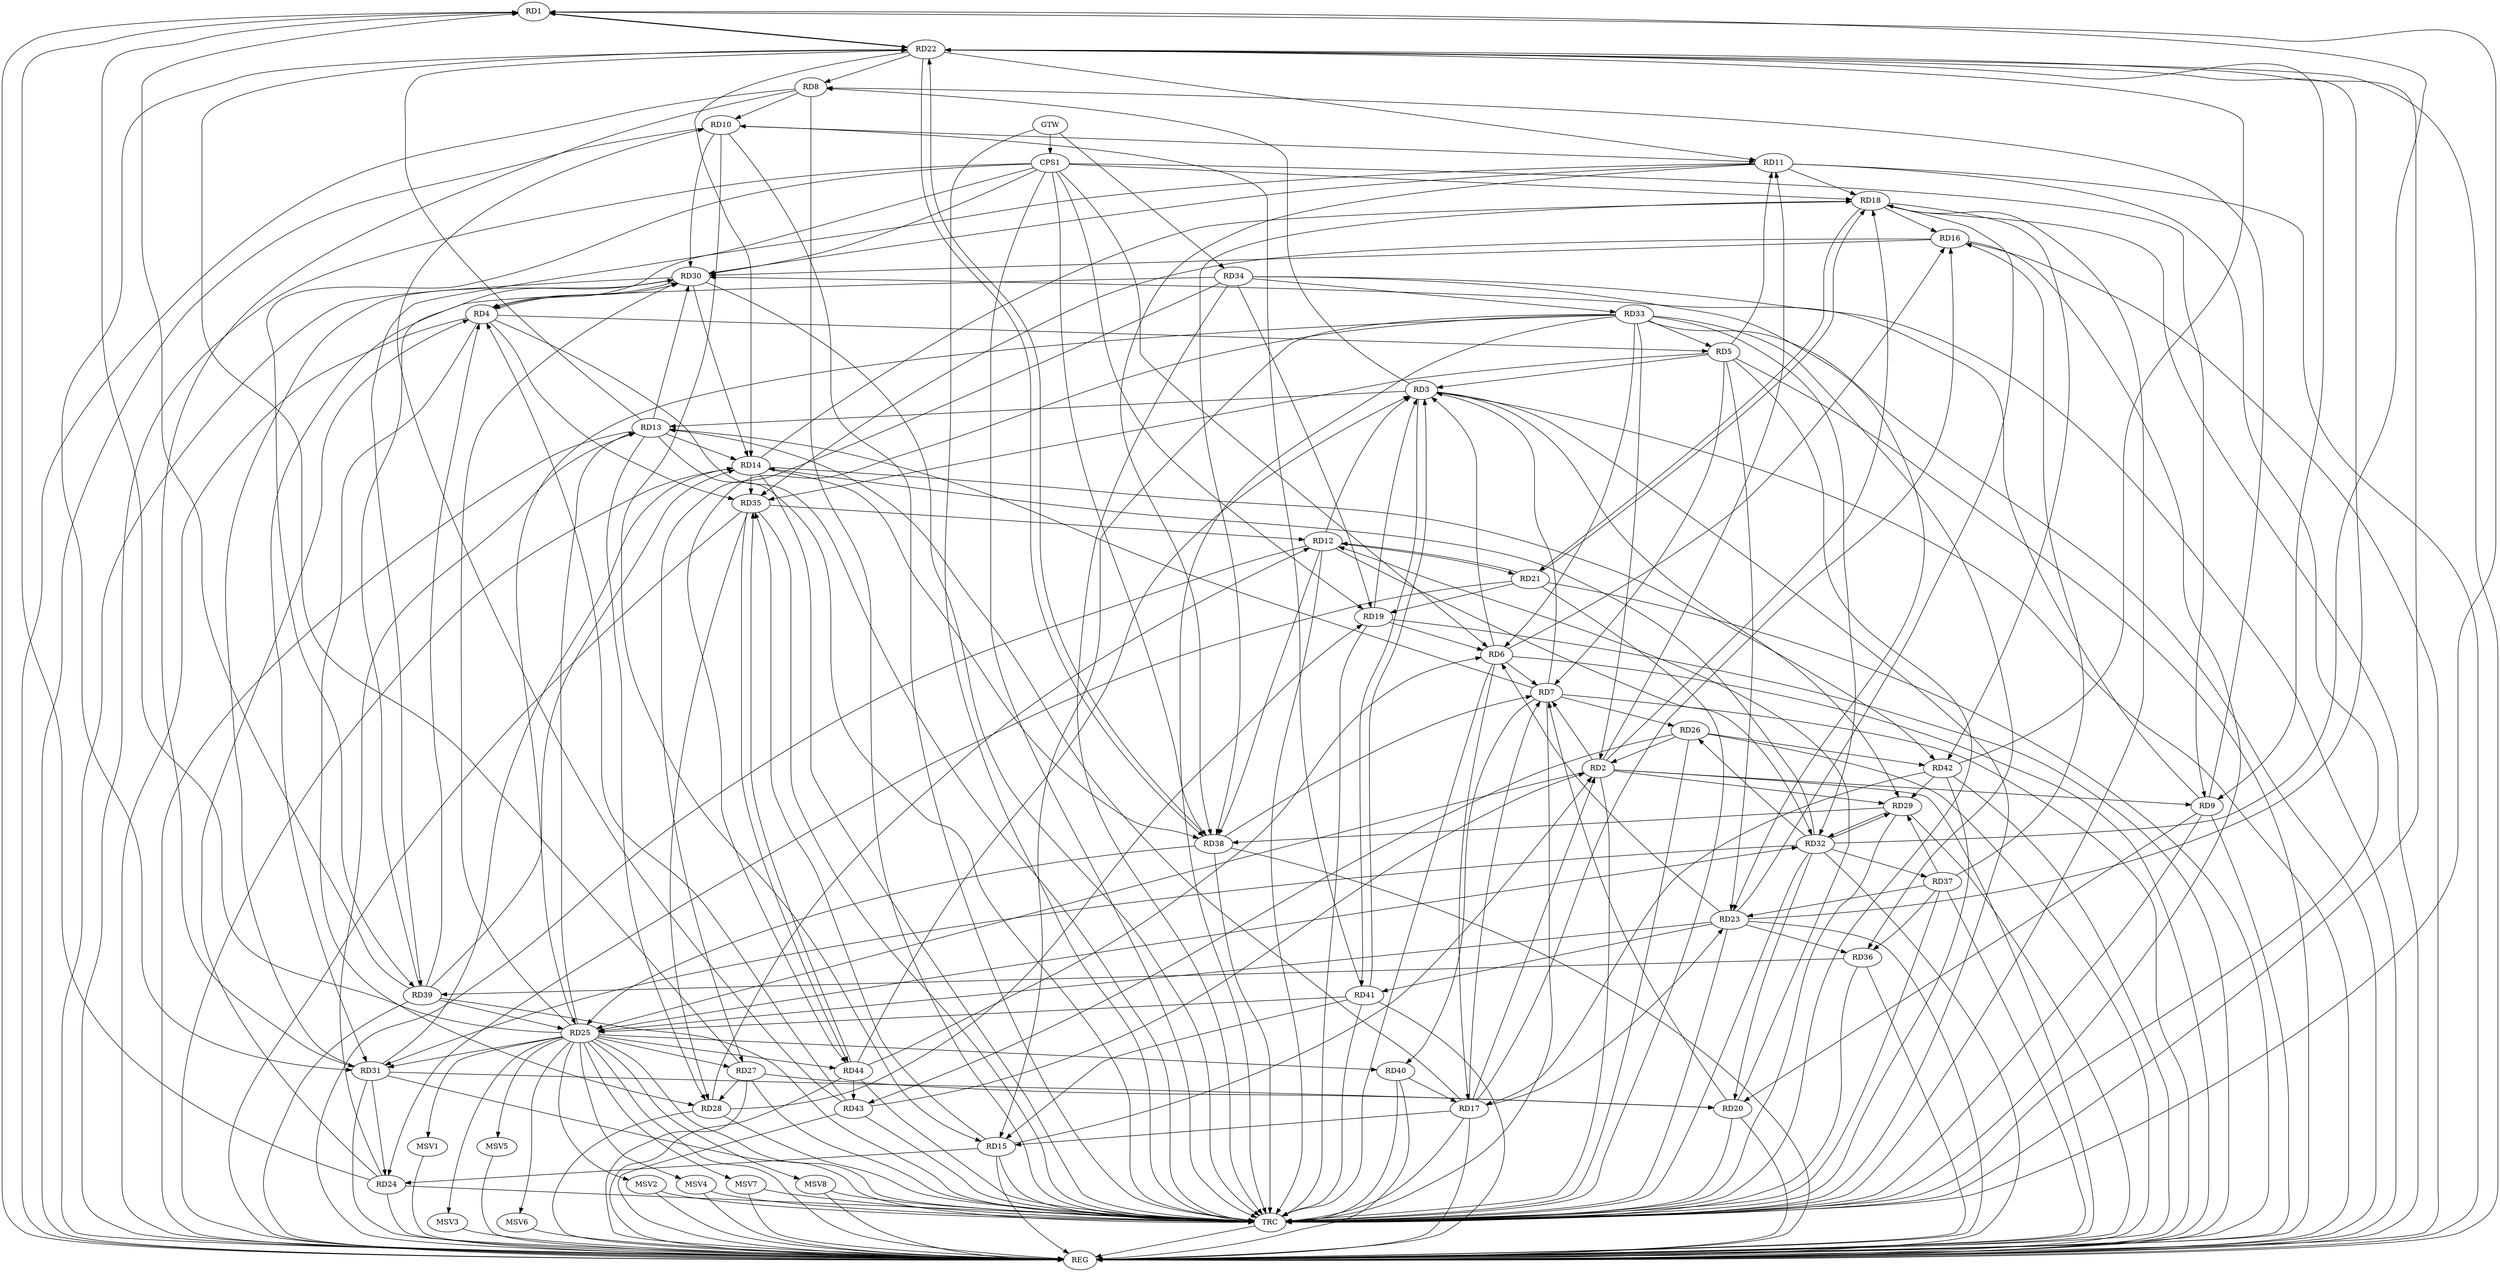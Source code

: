 strict digraph G {
  RD1 [ label="RD1" ];
  RD2 [ label="RD2" ];
  RD3 [ label="RD3" ];
  RD4 [ label="RD4" ];
  RD5 [ label="RD5" ];
  RD6 [ label="RD6" ];
  RD7 [ label="RD7" ];
  RD8 [ label="RD8" ];
  RD9 [ label="RD9" ];
  RD10 [ label="RD10" ];
  RD11 [ label="RD11" ];
  RD12 [ label="RD12" ];
  RD13 [ label="RD13" ];
  RD14 [ label="RD14" ];
  RD15 [ label="RD15" ];
  RD16 [ label="RD16" ];
  RD17 [ label="RD17" ];
  RD18 [ label="RD18" ];
  RD19 [ label="RD19" ];
  RD20 [ label="RD20" ];
  RD21 [ label="RD21" ];
  RD22 [ label="RD22" ];
  RD23 [ label="RD23" ];
  RD24 [ label="RD24" ];
  RD25 [ label="RD25" ];
  RD26 [ label="RD26" ];
  RD27 [ label="RD27" ];
  RD28 [ label="RD28" ];
  RD29 [ label="RD29" ];
  RD30 [ label="RD30" ];
  RD31 [ label="RD31" ];
  RD32 [ label="RD32" ];
  RD33 [ label="RD33" ];
  RD34 [ label="RD34" ];
  RD35 [ label="RD35" ];
  RD36 [ label="RD36" ];
  RD37 [ label="RD37" ];
  RD38 [ label="RD38" ];
  RD39 [ label="RD39" ];
  RD40 [ label="RD40" ];
  RD41 [ label="RD41" ];
  RD42 [ label="RD42" ];
  RD43 [ label="RD43" ];
  RD44 [ label="RD44" ];
  CPS1 [ label="CPS1" ];
  GTW [ label="GTW" ];
  REG [ label="REG" ];
  TRC [ label="TRC" ];
  MSV1 [ label="MSV1" ];
  MSV2 [ label="MSV2" ];
  MSV3 [ label="MSV3" ];
  MSV4 [ label="MSV4" ];
  MSV5 [ label="MSV5" ];
  MSV6 [ label="MSV6" ];
  MSV7 [ label="MSV7" ];
  MSV8 [ label="MSV8" ];
  RD1 -> RD22;
  RD22 -> RD1;
  RD24 -> RD1;
  RD25 -> RD1;
  RD32 -> RD1;
  RD39 -> RD1;
  RD2 -> RD7;
  RD2 -> RD9;
  RD2 -> RD11;
  RD15 -> RD2;
  RD17 -> RD2;
  RD2 -> RD18;
  RD2 -> RD25;
  RD26 -> RD2;
  RD2 -> RD29;
  RD33 -> RD2;
  RD43 -> RD2;
  RD5 -> RD3;
  RD6 -> RD3;
  RD7 -> RD3;
  RD3 -> RD8;
  RD12 -> RD3;
  RD3 -> RD13;
  RD19 -> RD3;
  RD3 -> RD29;
  RD3 -> RD41;
  RD41 -> RD3;
  RD44 -> RD3;
  RD4 -> RD5;
  RD24 -> RD4;
  RD4 -> RD28;
  RD4 -> RD30;
  RD30 -> RD4;
  RD4 -> RD35;
  RD39 -> RD4;
  RD43 -> RD4;
  RD5 -> RD7;
  RD5 -> RD11;
  RD5 -> RD23;
  RD33 -> RD5;
  RD5 -> RD35;
  RD6 -> RD7;
  RD6 -> RD16;
  RD6 -> RD17;
  RD19 -> RD6;
  RD23 -> RD6;
  RD33 -> RD6;
  RD44 -> RD6;
  RD7 -> RD13;
  RD17 -> RD7;
  RD20 -> RD7;
  RD7 -> RD26;
  RD38 -> RD7;
  RD7 -> RD40;
  RD9 -> RD8;
  RD8 -> RD10;
  RD22 -> RD8;
  RD8 -> RD31;
  RD9 -> RD20;
  RD22 -> RD9;
  RD9 -> RD30;
  RD10 -> RD11;
  RD10 -> RD15;
  RD10 -> RD30;
  RD41 -> RD10;
  RD43 -> RD10;
  RD11 -> RD18;
  RD22 -> RD11;
  RD11 -> RD30;
  RD11 -> RD38;
  RD11 -> RD39;
  RD20 -> RD12;
  RD12 -> RD21;
  RD21 -> RD12;
  RD28 -> RD12;
  RD12 -> RD32;
  RD35 -> RD12;
  RD12 -> RD38;
  RD13 -> RD14;
  RD17 -> RD13;
  RD13 -> RD22;
  RD24 -> RD13;
  RD25 -> RD13;
  RD13 -> RD28;
  RD13 -> RD30;
  RD14 -> RD18;
  RD22 -> RD14;
  RD30 -> RD14;
  RD31 -> RD14;
  RD32 -> RD14;
  RD14 -> RD35;
  RD14 -> RD38;
  RD39 -> RD14;
  RD14 -> RD42;
  RD17 -> RD15;
  RD15 -> RD24;
  RD33 -> RD15;
  RD15 -> RD35;
  RD41 -> RD15;
  RD17 -> RD16;
  RD18 -> RD16;
  RD16 -> RD30;
  RD16 -> RD35;
  RD37 -> RD16;
  RD17 -> RD23;
  RD40 -> RD17;
  RD42 -> RD17;
  RD18 -> RD21;
  RD21 -> RD18;
  RD23 -> RD18;
  RD18 -> RD38;
  RD18 -> RD42;
  RD21 -> RD19;
  RD28 -> RD19;
  RD34 -> RD19;
  RD27 -> RD20;
  RD31 -> RD20;
  RD32 -> RD20;
  RD21 -> RD24;
  RD23 -> RD22;
  RD27 -> RD22;
  RD22 -> RD31;
  RD22 -> RD38;
  RD38 -> RD22;
  RD42 -> RD22;
  RD23 -> RD25;
  RD34 -> RD23;
  RD23 -> RD36;
  RD37 -> RD23;
  RD23 -> RD41;
  RD31 -> RD24;
  RD25 -> RD27;
  RD25 -> RD30;
  RD25 -> RD31;
  RD25 -> RD32;
  RD33 -> RD25;
  RD38 -> RD25;
  RD39 -> RD25;
  RD25 -> RD40;
  RD41 -> RD25;
  RD25 -> RD44;
  RD32 -> RD26;
  RD26 -> RD42;
  RD26 -> RD43;
  RD27 -> RD28;
  RD34 -> RD27;
  RD35 -> RD28;
  RD29 -> RD32;
  RD32 -> RD29;
  RD37 -> RD29;
  RD29 -> RD38;
  RD42 -> RD29;
  RD31 -> RD30;
  RD39 -> RD30;
  RD32 -> RD31;
  RD34 -> RD31;
  RD33 -> RD32;
  RD32 -> RD37;
  RD34 -> RD33;
  RD33 -> RD36;
  RD33 -> RD44;
  RD35 -> RD44;
  RD44 -> RD35;
  RD37 -> RD36;
  RD36 -> RD39;
  RD44 -> RD43;
  CPS1 -> RD4;
  CPS1 -> RD38;
  CPS1 -> RD39;
  CPS1 -> RD30;
  CPS1 -> RD9;
  CPS1 -> RD6;
  CPS1 -> RD19;
  CPS1 -> RD18;
  GTW -> RD34;
  GTW -> CPS1;
  RD1 -> REG;
  RD2 -> REG;
  RD3 -> REG;
  RD4 -> REG;
  RD5 -> REG;
  RD6 -> REG;
  RD7 -> REG;
  RD8 -> REG;
  RD9 -> REG;
  RD10 -> REG;
  RD11 -> REG;
  RD12 -> REG;
  RD13 -> REG;
  RD14 -> REG;
  RD15 -> REG;
  RD16 -> REG;
  RD17 -> REG;
  RD18 -> REG;
  RD19 -> REG;
  RD20 -> REG;
  RD21 -> REG;
  RD22 -> REG;
  RD23 -> REG;
  RD24 -> REG;
  RD25 -> REG;
  RD26 -> REG;
  RD27 -> REG;
  RD28 -> REG;
  RD29 -> REG;
  RD30 -> REG;
  RD31 -> REG;
  RD32 -> REG;
  RD33 -> REG;
  RD34 -> REG;
  RD35 -> REG;
  RD36 -> REG;
  RD37 -> REG;
  RD38 -> REG;
  RD39 -> REG;
  RD40 -> REG;
  RD41 -> REG;
  RD42 -> REG;
  RD43 -> REG;
  RD44 -> REG;
  CPS1 -> REG;
  RD1 -> TRC;
  RD2 -> TRC;
  RD3 -> TRC;
  RD4 -> TRC;
  RD5 -> TRC;
  RD6 -> TRC;
  RD7 -> TRC;
  RD8 -> TRC;
  RD9 -> TRC;
  RD10 -> TRC;
  RD11 -> TRC;
  RD12 -> TRC;
  RD13 -> TRC;
  RD14 -> TRC;
  RD15 -> TRC;
  RD16 -> TRC;
  RD17 -> TRC;
  RD18 -> TRC;
  RD19 -> TRC;
  RD20 -> TRC;
  RD21 -> TRC;
  RD22 -> TRC;
  RD23 -> TRC;
  RD24 -> TRC;
  RD25 -> TRC;
  RD26 -> TRC;
  RD27 -> TRC;
  RD28 -> TRC;
  RD29 -> TRC;
  RD30 -> TRC;
  RD31 -> TRC;
  RD32 -> TRC;
  RD33 -> TRC;
  RD34 -> TRC;
  RD35 -> TRC;
  RD36 -> TRC;
  RD37 -> TRC;
  RD38 -> TRC;
  RD39 -> TRC;
  RD40 -> TRC;
  RD41 -> TRC;
  RD42 -> TRC;
  RD43 -> TRC;
  RD44 -> TRC;
  CPS1 -> TRC;
  GTW -> TRC;
  TRC -> REG;
  RD25 -> MSV1;
  RD25 -> MSV2;
  RD25 -> MSV3;
  RD25 -> MSV4;
  RD25 -> MSV5;
  MSV1 -> REG;
  MSV2 -> REG;
  MSV2 -> TRC;
  MSV3 -> REG;
  MSV4 -> REG;
  MSV4 -> TRC;
  MSV5 -> REG;
  RD25 -> MSV6;
  RD25 -> MSV7;
  MSV6 -> REG;
  MSV7 -> REG;
  MSV7 -> TRC;
  RD25 -> MSV8;
  MSV8 -> REG;
  MSV8 -> TRC;
}
